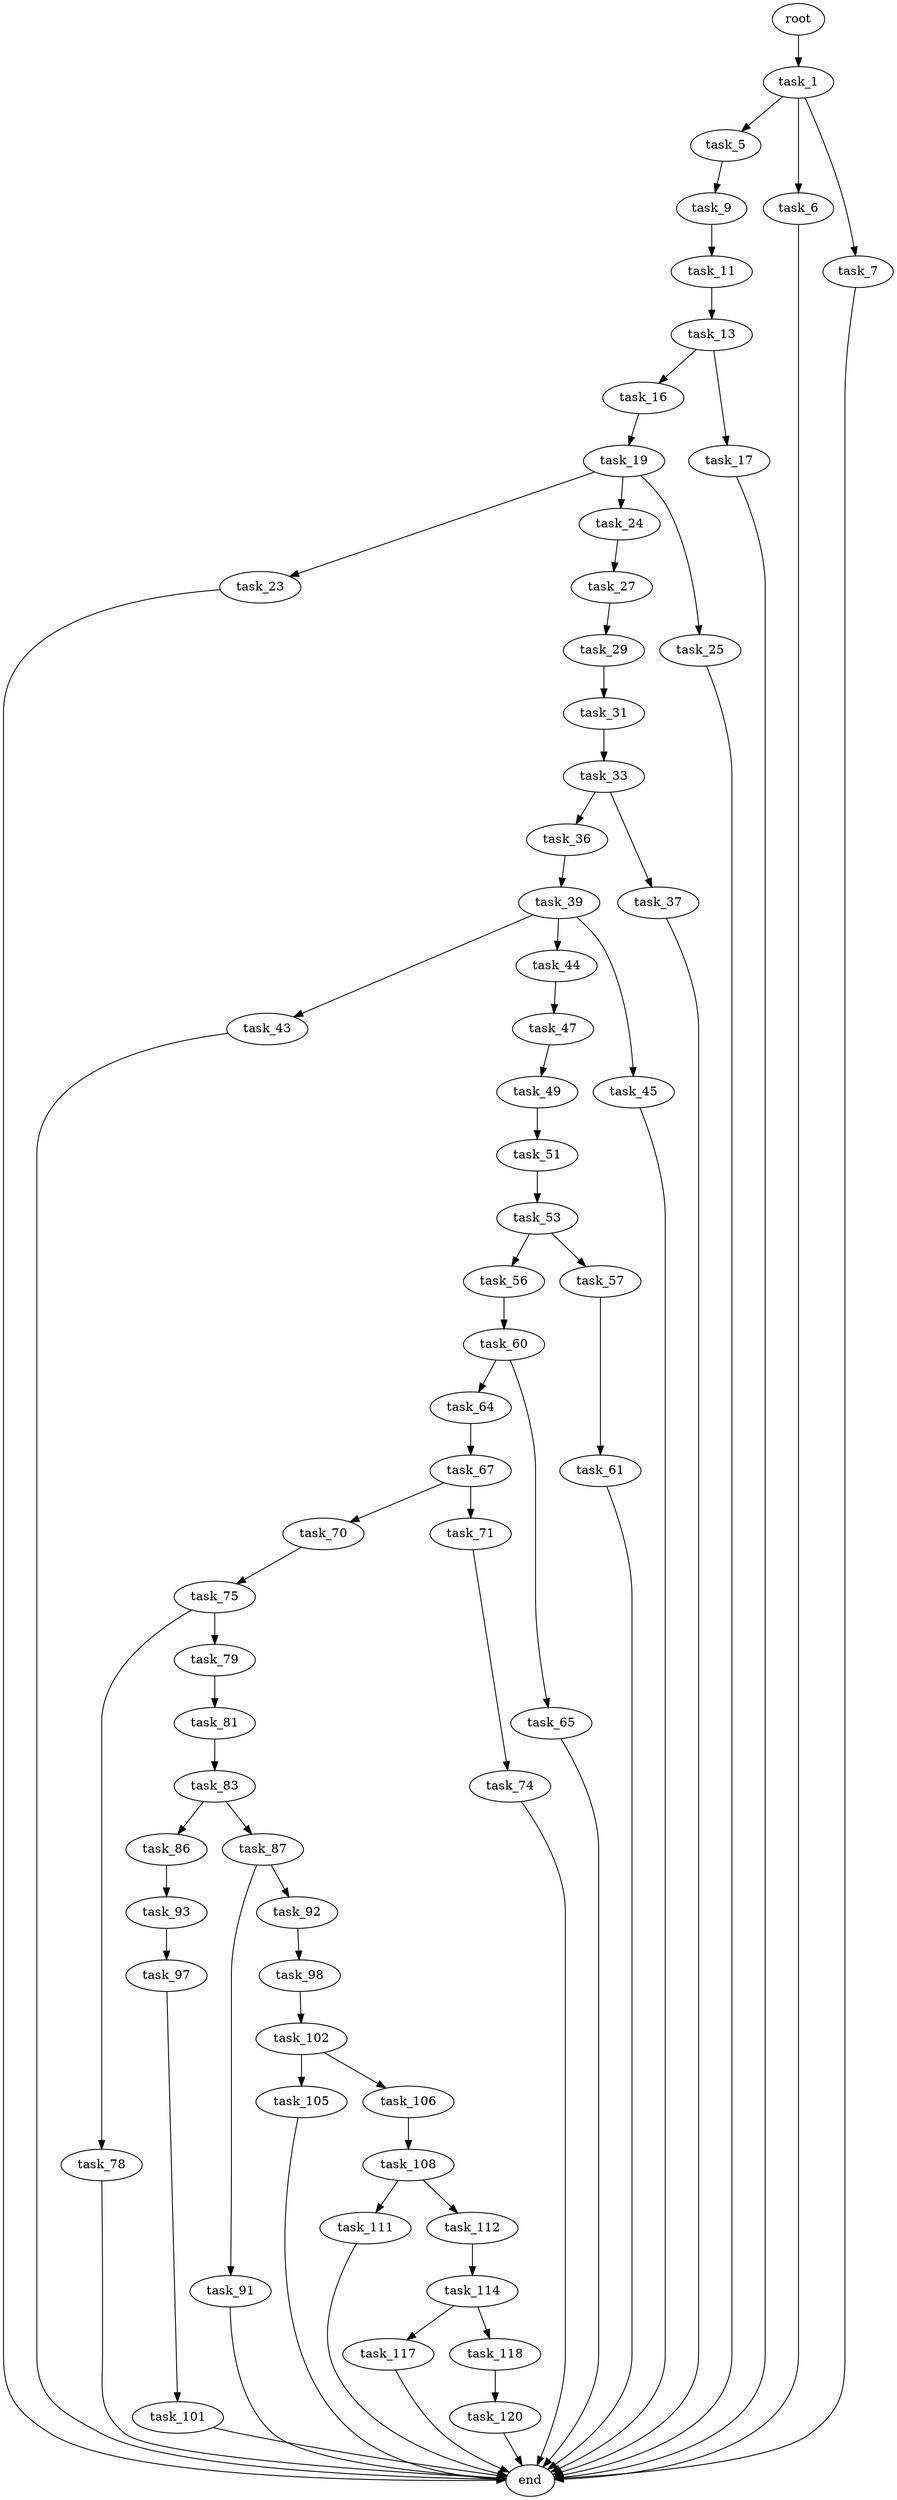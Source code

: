 digraph G {
  root [size="0.000000"];
  task_1 [size="12078505794.000000"];
  task_5 [size="49260342864.000000"];
  task_6 [size="9329654978.000000"];
  task_7 [size="12863105530.000000"];
  task_9 [size="28991029248.000000"];
  task_11 [size="782757789696.000000"];
  task_13 [size="134217728000.000000"];
  task_16 [size="462571431990.000000"];
  task_17 [size="134217728000.000000"];
  task_19 [size="68719476736.000000"];
  task_23 [size="8589934592.000000"];
  task_24 [size="121164522812.000000"];
  task_25 [size="9393156663.000000"];
  task_27 [size="803417196145.000000"];
  task_29 [size="50638269225.000000"];
  task_31 [size="8589934592.000000"];
  task_33 [size="28991029248.000000"];
  task_36 [size="368293445632.000000"];
  task_37 [size="3147688157.000000"];
  task_39 [size="31999265292.000000"];
  task_43 [size="84673450627.000000"];
  task_44 [size="775343214162.000000"];
  task_45 [size="8058364455.000000"];
  task_47 [size="13929909517.000000"];
  task_49 [size="8119655525.000000"];
  task_51 [size="782757789696.000000"];
  task_53 [size="1073741824000.000000"];
  task_56 [size="12424150881.000000"];
  task_57 [size="81946938080.000000"];
  task_60 [size="28991029248.000000"];
  task_61 [size="782757789696.000000"];
  task_64 [size="966556209177.000000"];
  task_65 [size="231928233984.000000"];
  task_67 [size="134217728000.000000"];
  task_70 [size="15503323062.000000"];
  task_71 [size="1073741824000.000000"];
  task_74 [size="8589934592.000000"];
  task_75 [size="549755813888.000000"];
  task_78 [size="8157960743.000000"];
  task_79 [size="654912591024.000000"];
  task_81 [size="1073741824000.000000"];
  task_83 [size="669180817467.000000"];
  task_86 [size="21182662859.000000"];
  task_87 [size="17114210994.000000"];
  task_91 [size="75556640194.000000"];
  task_92 [size="312203712574.000000"];
  task_93 [size="231928233984.000000"];
  task_97 [size="1073741824000.000000"];
  task_98 [size="28991029248.000000"];
  task_101 [size="782757789696.000000"];
  task_102 [size="231928233984.000000"];
  task_105 [size="782757789696.000000"];
  task_106 [size="28991029248.000000"];
  task_108 [size="368293445632.000000"];
  task_111 [size="7834826233.000000"];
  task_112 [size="1167270344.000000"];
  task_114 [size="5616644069.000000"];
  task_117 [size="425407584335.000000"];
  task_118 [size="194494938840.000000"];
  task_120 [size="181768447765.000000"];
  end [size="0.000000"];

  root -> task_1 [size="1.000000"];
  task_1 -> task_5 [size="301989888.000000"];
  task_1 -> task_6 [size="301989888.000000"];
  task_1 -> task_7 [size="301989888.000000"];
  task_5 -> task_9 [size="134217728.000000"];
  task_6 -> end [size="1.000000"];
  task_7 -> end [size="1.000000"];
  task_9 -> task_11 [size="75497472.000000"];
  task_11 -> task_13 [size="679477248.000000"];
  task_13 -> task_16 [size="209715200.000000"];
  task_13 -> task_17 [size="209715200.000000"];
  task_16 -> task_19 [size="301989888.000000"];
  task_17 -> end [size="1.000000"];
  task_19 -> task_23 [size="134217728.000000"];
  task_19 -> task_24 [size="134217728.000000"];
  task_19 -> task_25 [size="134217728.000000"];
  task_23 -> end [size="1.000000"];
  task_24 -> task_27 [size="134217728.000000"];
  task_25 -> end [size="1.000000"];
  task_27 -> task_29 [size="838860800.000000"];
  task_29 -> task_31 [size="838860800.000000"];
  task_31 -> task_33 [size="33554432.000000"];
  task_33 -> task_36 [size="75497472.000000"];
  task_33 -> task_37 [size="75497472.000000"];
  task_36 -> task_39 [size="411041792.000000"];
  task_37 -> end [size="1.000000"];
  task_39 -> task_43 [size="838860800.000000"];
  task_39 -> task_44 [size="838860800.000000"];
  task_39 -> task_45 [size="838860800.000000"];
  task_43 -> end [size="1.000000"];
  task_44 -> task_47 [size="536870912.000000"];
  task_45 -> end [size="1.000000"];
  task_47 -> task_49 [size="536870912.000000"];
  task_49 -> task_51 [size="838860800.000000"];
  task_51 -> task_53 [size="679477248.000000"];
  task_53 -> task_56 [size="838860800.000000"];
  task_53 -> task_57 [size="838860800.000000"];
  task_56 -> task_60 [size="838860800.000000"];
  task_57 -> task_61 [size="75497472.000000"];
  task_60 -> task_64 [size="75497472.000000"];
  task_60 -> task_65 [size="75497472.000000"];
  task_61 -> end [size="1.000000"];
  task_64 -> task_67 [size="679477248.000000"];
  task_65 -> end [size="1.000000"];
  task_67 -> task_70 [size="209715200.000000"];
  task_67 -> task_71 [size="209715200.000000"];
  task_70 -> task_75 [size="301989888.000000"];
  task_71 -> task_74 [size="838860800.000000"];
  task_74 -> end [size="1.000000"];
  task_75 -> task_78 [size="536870912.000000"];
  task_75 -> task_79 [size="536870912.000000"];
  task_78 -> end [size="1.000000"];
  task_79 -> task_81 [size="679477248.000000"];
  task_81 -> task_83 [size="838860800.000000"];
  task_83 -> task_86 [size="536870912.000000"];
  task_83 -> task_87 [size="536870912.000000"];
  task_86 -> task_93 [size="411041792.000000"];
  task_87 -> task_91 [size="536870912.000000"];
  task_87 -> task_92 [size="536870912.000000"];
  task_91 -> end [size="1.000000"];
  task_92 -> task_98 [size="209715200.000000"];
  task_93 -> task_97 [size="301989888.000000"];
  task_97 -> task_101 [size="838860800.000000"];
  task_98 -> task_102 [size="75497472.000000"];
  task_101 -> end [size="1.000000"];
  task_102 -> task_105 [size="301989888.000000"];
  task_102 -> task_106 [size="301989888.000000"];
  task_105 -> end [size="1.000000"];
  task_106 -> task_108 [size="75497472.000000"];
  task_108 -> task_111 [size="411041792.000000"];
  task_108 -> task_112 [size="411041792.000000"];
  task_111 -> end [size="1.000000"];
  task_112 -> task_114 [size="75497472.000000"];
  task_114 -> task_117 [size="536870912.000000"];
  task_114 -> task_118 [size="536870912.000000"];
  task_117 -> end [size="1.000000"];
  task_118 -> task_120 [size="134217728.000000"];
  task_120 -> end [size="1.000000"];
}
